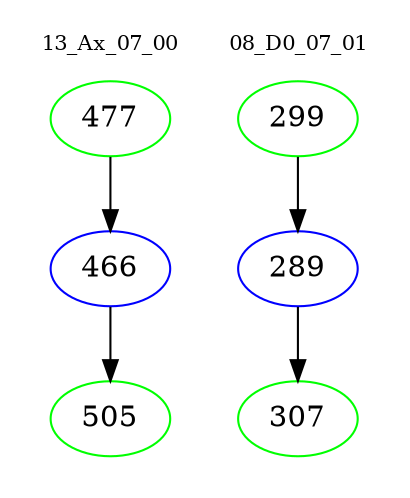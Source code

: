 digraph{
subgraph cluster_0 {
color = white
label = "13_Ax_07_00";
fontsize=10;
T0_477 [label="477", color="green"]
T0_477 -> T0_466 [color="black"]
T0_466 [label="466", color="blue"]
T0_466 -> T0_505 [color="black"]
T0_505 [label="505", color="green"]
}
subgraph cluster_1 {
color = white
label = "08_D0_07_01";
fontsize=10;
T1_299 [label="299", color="green"]
T1_299 -> T1_289 [color="black"]
T1_289 [label="289", color="blue"]
T1_289 -> T1_307 [color="black"]
T1_307 [label="307", color="green"]
}
}
